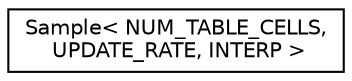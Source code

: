 digraph "Graphical Class Hierarchy"
{
  edge [fontname="Helvetica",fontsize="10",labelfontname="Helvetica",labelfontsize="10"];
  node [fontname="Helvetica",fontsize="10",shape=record];
  rankdir="LR";
  Node1 [label="Sample\< NUM_TABLE_CELLS,\l UPDATE_RATE, INTERP \>",height=0.2,width=0.4,color="black", fillcolor="white", style="filled",URL="$class_sample.html",tooltip="Sample is like Oscil, it plays a wavetable. "];
}
